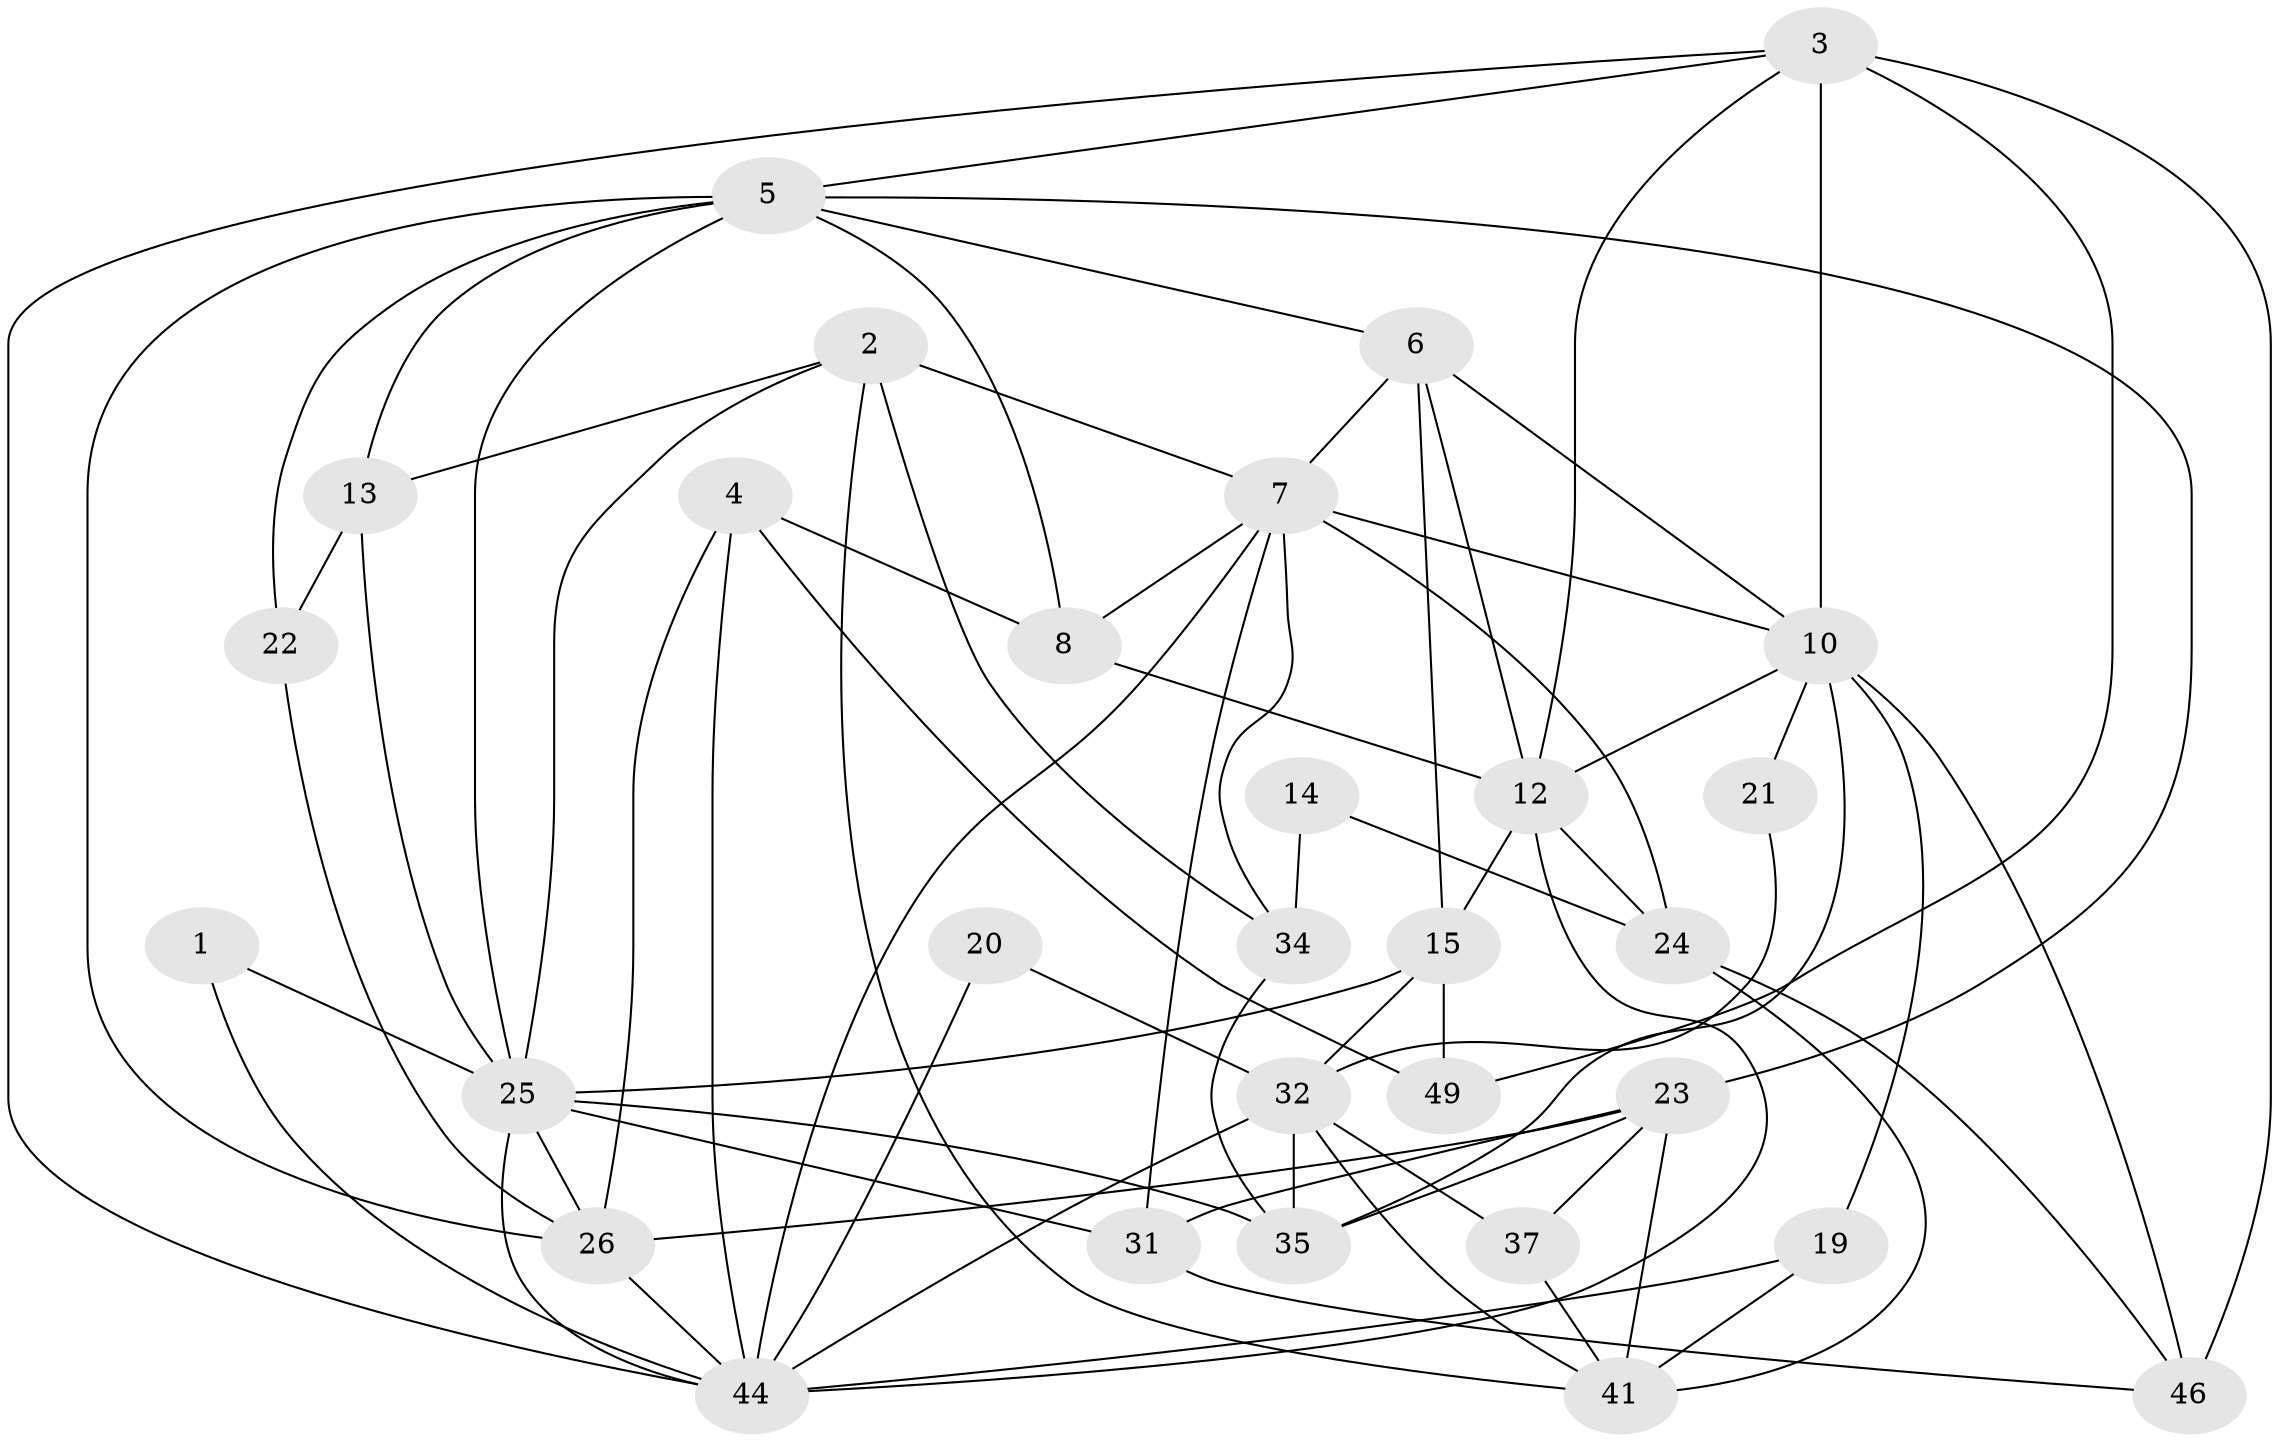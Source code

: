 // original degree distribution, {2: 0.17307692307692307, 4: 0.23076923076923078, 5: 0.21153846153846154, 3: 0.25, 7: 0.07692307692307693, 8: 0.019230769230769232, 6: 0.038461538461538464}
// Generated by graph-tools (version 1.1) at 2025/41/03/06/25 10:41:54]
// undirected, 30 vertices, 75 edges
graph export_dot {
graph [start="1"]
  node [color=gray90,style=filled];
  1;
  2 [super="+18"];
  3 [super="+11"];
  4 [super="+17"];
  5 [super="+29"];
  6 [super="+27"];
  7 [super="+42"];
  8 [super="+9"];
  10 [super="+28"];
  12 [super="+48"];
  13;
  14 [super="+51"];
  15 [super="+16"];
  19 [super="+45"];
  20;
  21;
  22 [super="+30"];
  23 [super="+40"];
  24 [super="+50"];
  25 [super="+33"];
  26 [super="+43"];
  31 [super="+36"];
  32 [super="+38"];
  34;
  35 [super="+39"];
  37;
  41 [super="+47"];
  44 [super="+52"];
  46;
  49;
  1 -- 25;
  1 -- 44;
  2 -- 25;
  2 -- 34;
  2 -- 41;
  2 -- 13;
  2 -- 7;
  3 -- 5;
  3 -- 49 [weight=2];
  3 -- 12;
  3 -- 10;
  3 -- 46;
  3 -- 44;
  4 -- 26;
  4 -- 8;
  4 -- 49;
  4 -- 44;
  5 -- 25;
  5 -- 6;
  5 -- 22;
  5 -- 8;
  5 -- 13;
  5 -- 26;
  5 -- 23;
  6 -- 10;
  6 -- 7;
  6 -- 12;
  6 -- 15;
  7 -- 10;
  7 -- 44;
  7 -- 34;
  7 -- 8;
  7 -- 24;
  7 -- 31;
  8 -- 12;
  10 -- 12;
  10 -- 46 [weight=2];
  10 -- 21;
  10 -- 19;
  10 -- 35;
  12 -- 15;
  12 -- 24;
  12 -- 44;
  13 -- 25;
  13 -- 22;
  14 -- 34;
  14 -- 24 [weight=2];
  15 -- 49;
  15 -- 25 [weight=2];
  15 -- 32;
  19 -- 41;
  19 -- 44;
  20 -- 32;
  20 -- 44;
  21 -- 32;
  22 -- 26;
  23 -- 26;
  23 -- 31;
  23 -- 41;
  23 -- 37;
  23 -- 35;
  24 -- 41;
  24 -- 46;
  25 -- 26 [weight=2];
  25 -- 35;
  25 -- 31;
  25 -- 44;
  26 -- 44;
  31 -- 46;
  32 -- 37;
  32 -- 41;
  32 -- 44;
  32 -- 35 [weight=2];
  34 -- 35;
  37 -- 41;
}
